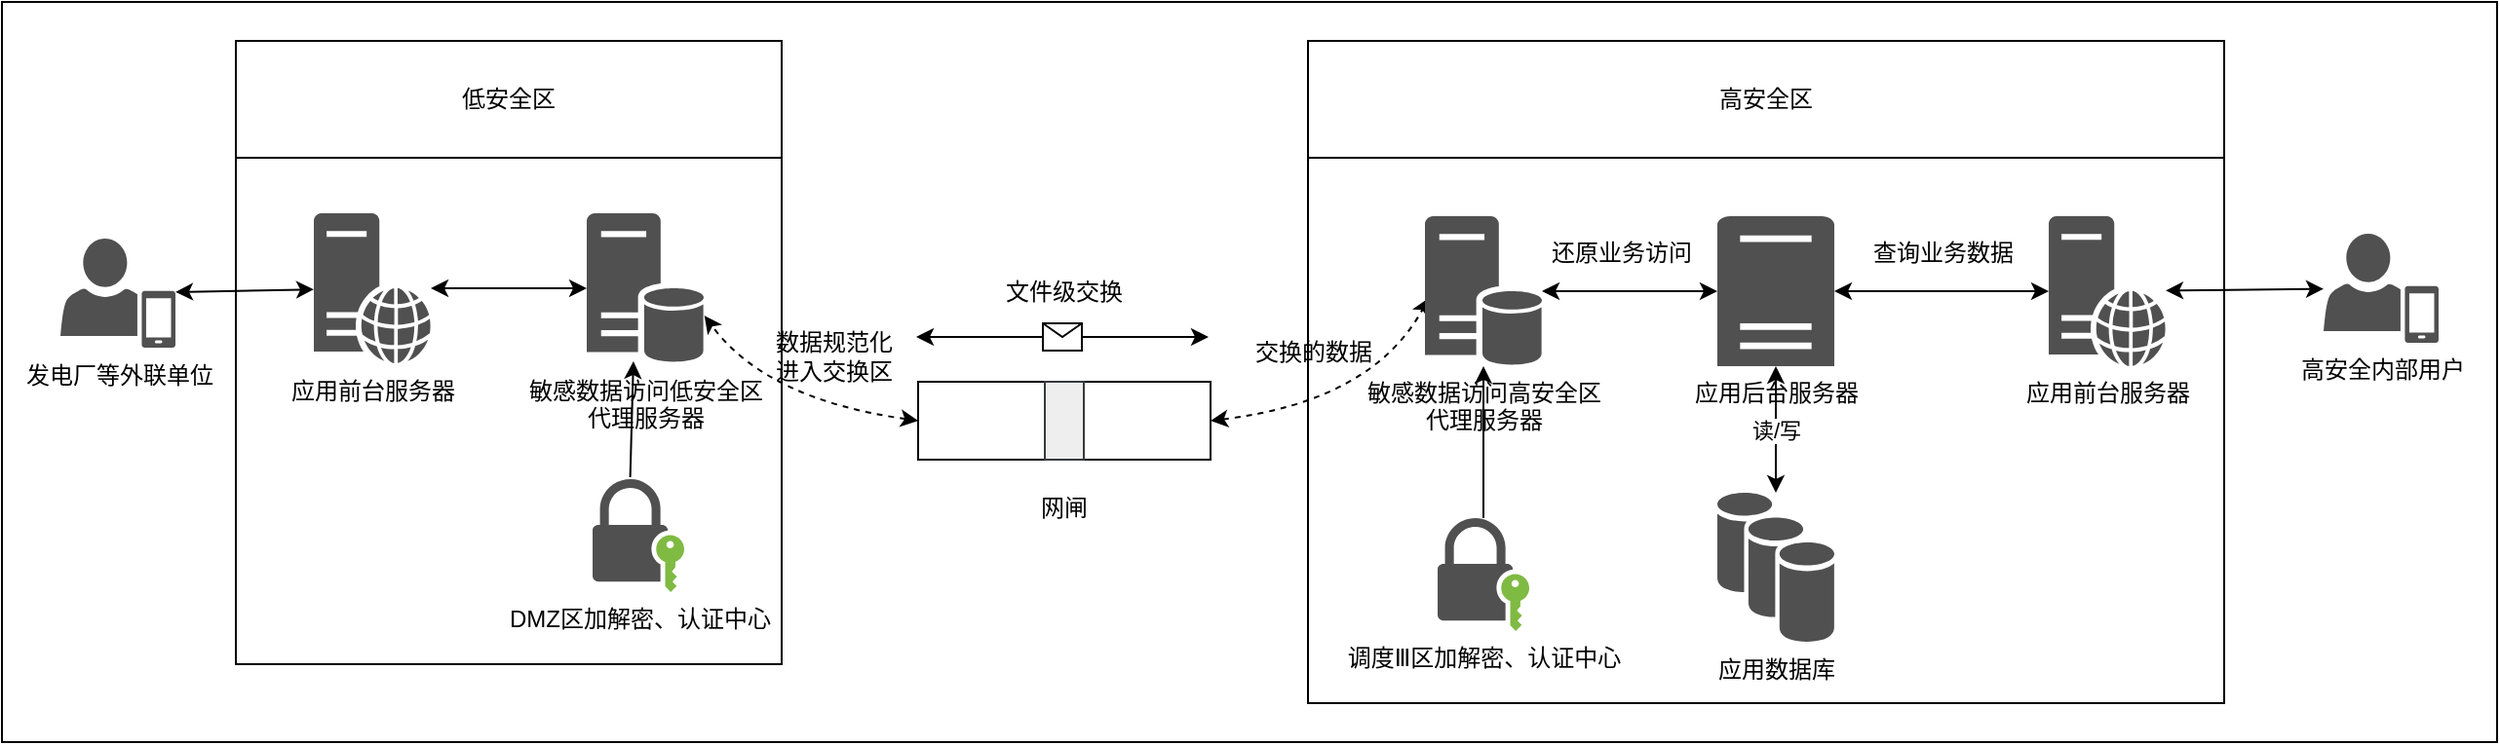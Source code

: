 <mxfile version="20.8.16" type="device"><diagram name="第 1 页" id="MPzCD9IFIXy8a9cHfCbh"><mxGraphModel dx="1206" dy="809" grid="1" gridSize="10" guides="1" tooltips="1" connect="1" arrows="1" fold="1" page="1" pageScale="1" pageWidth="827" pageHeight="1169" math="0" shadow="0"><root><mxCell id="0"/><mxCell id="1" parent="0"/><mxCell id="t3YOz9PZjnzPXdWLluY0-1" value="" style="rounded=0;whiteSpace=wrap;html=1;" parent="1" vertex="1"><mxGeometry x="20" y="350" width="1280" height="380" as="geometry"/></mxCell><mxCell id="t3YOz9PZjnzPXdWLluY0-3" value="" style="rounded=0;whiteSpace=wrap;html=1;" parent="1" vertex="1"><mxGeometry x="140" y="370" width="280" height="320" as="geometry"/></mxCell><mxCell id="t3YOz9PZjnzPXdWLluY0-4" value="低安全区" style="rounded=0;whiteSpace=wrap;html=1;" parent="1" vertex="1"><mxGeometry x="140" y="370" width="280" height="60" as="geometry"/></mxCell><mxCell id="t3YOz9PZjnzPXdWLluY0-5" value="" style="rounded=0;whiteSpace=wrap;html=1;" parent="1" vertex="1"><mxGeometry x="690" y="370" width="470" height="340" as="geometry"/></mxCell><mxCell id="t3YOz9PZjnzPXdWLluY0-6" value="高安全区" style="rounded=0;whiteSpace=wrap;html=1;" parent="1" vertex="1"><mxGeometry x="690" y="370" width="470" height="60" as="geometry"/></mxCell><mxCell id="t3YOz9PZjnzPXdWLluY0-7" value="敏感数据访问低安全区&lt;br&gt;代理服务器" style="sketch=0;shadow=0;dashed=0;html=1;strokeColor=none;fillColor=#505050;labelPosition=center;verticalLabelPosition=bottom;verticalAlign=top;outlineConnect=0;align=center;shape=mxgraph.office.databases.database_server;" parent="1" vertex="1"><mxGeometry x="320" y="458.5" width="60" height="77" as="geometry"/></mxCell><mxCell id="t3YOz9PZjnzPXdWLluY0-30" style="edgeStyle=none;orthogonalLoop=1;jettySize=auto;html=1;exitX=0;exitY=0.5;exitDx=0;exitDy=0;startArrow=classic;startFill=1;curved=1;dashed=1;" parent="1" source="t3YOz9PZjnzPXdWLluY0-8" edge="1"><mxGeometry relative="1" as="geometry"><mxPoint x="492" y="549" as="sourcePoint"/><mxPoint x="380.344" y="511" as="targetPoint"/><Array as="points"><mxPoint x="412" y="554"/></Array></mxGeometry></mxCell><mxCell id="t3YOz9PZjnzPXdWLluY0-32" style="edgeStyle=none;curved=1;orthogonalLoop=1;jettySize=auto;html=1;exitX=1;exitY=0.5;exitDx=0;exitDy=0;dashed=1;startArrow=classic;startFill=1;" parent="1" source="t3YOz9PZjnzPXdWLluY0-8" edge="1"><mxGeometry relative="1" as="geometry"><mxPoint x="633" y="525" as="sourcePoint"/><mxPoint x="751.962" y="502" as="targetPoint"/><Array as="points"><mxPoint x="723" y="555"/></Array></mxGeometry></mxCell><mxCell id="t3YOz9PZjnzPXdWLluY0-8" value="" style="rounded=0;whiteSpace=wrap;html=1;" parent="1" vertex="1"><mxGeometry x="490" y="545" width="150" height="40" as="geometry"/></mxCell><mxCell id="t3YOz9PZjnzPXdWLluY0-9" value="" style="rounded=0;whiteSpace=wrap;html=1;fillColor=#eeeeee;strokeColor=#36393d;" parent="1" vertex="1"><mxGeometry x="555" y="545" width="20" height="40" as="geometry"/></mxCell><mxCell id="t3YOz9PZjnzPXdWLluY0-10" value="网闸" style="text;html=1;strokeColor=none;fillColor=none;align=center;verticalAlign=middle;whiteSpace=wrap;rounded=0;" parent="1" vertex="1"><mxGeometry x="535" y="595" width="60" height="30" as="geometry"/></mxCell><mxCell id="t3YOz9PZjnzPXdWLluY0-17" value="" style="endArrow=classic;html=1;rounded=0;startArrow=classic;startFill=1;" parent="1" edge="1"><mxGeometry relative="1" as="geometry"><mxPoint x="489" y="522" as="sourcePoint"/><mxPoint x="639" y="522" as="targetPoint"/></mxGeometry></mxCell><mxCell id="t3YOz9PZjnzPXdWLluY0-18" value="" style="shape=message;html=1;outlineConnect=0;" parent="t3YOz9PZjnzPXdWLluY0-17" vertex="1"><mxGeometry width="20" height="14" relative="1" as="geometry"><mxPoint x="-10" y="-7" as="offset"/></mxGeometry></mxCell><mxCell id="t3YOz9PZjnzPXdWLluY0-20" value="文件级交换" style="text;html=1;strokeColor=none;fillColor=none;align=center;verticalAlign=middle;whiteSpace=wrap;rounded=0;" parent="1" vertex="1"><mxGeometry x="520" y="484" width="90" height="30" as="geometry"/></mxCell><mxCell id="t3YOz9PZjnzPXdWLluY0-21" value="敏感数据访问高安全区&lt;br&gt;代理服务器" style="sketch=0;shadow=0;dashed=0;html=1;strokeColor=none;fillColor=#505050;labelPosition=center;verticalLabelPosition=bottom;verticalAlign=top;outlineConnect=0;align=center;shape=mxgraph.office.databases.database_server;" parent="1" vertex="1"><mxGeometry x="750" y="460" width="60" height="77" as="geometry"/></mxCell><mxCell id="t3YOz9PZjnzPXdWLluY0-24" value="应用后台服务器" style="sketch=0;pointerEvents=1;shadow=0;dashed=0;html=1;strokeColor=none;fillColor=#505050;labelPosition=center;verticalLabelPosition=bottom;verticalAlign=top;outlineConnect=0;align=center;shape=mxgraph.office.servers.server_generic;" parent="1" vertex="1"><mxGeometry x="900" y="460" width="60" height="77" as="geometry"/></mxCell><mxCell id="t3YOz9PZjnzPXdWLluY0-25" value="应用前台服务器" style="sketch=0;pointerEvents=1;shadow=0;dashed=0;html=1;strokeColor=none;fillColor=#505050;labelPosition=center;verticalLabelPosition=bottom;verticalAlign=top;outlineConnect=0;align=center;shape=mxgraph.office.servers.web_server;" parent="1" vertex="1"><mxGeometry x="180" y="458.5" width="60" height="77" as="geometry"/></mxCell><mxCell id="t3YOz9PZjnzPXdWLluY0-26" value="应用数据库" style="sketch=0;shadow=0;dashed=0;html=1;strokeColor=none;fillColor=#505050;labelPosition=center;verticalLabelPosition=bottom;verticalAlign=top;outlineConnect=0;align=center;shape=mxgraph.office.databases.database_availability_group;" parent="1" vertex="1"><mxGeometry x="900" y="602" width="60" height="77" as="geometry"/></mxCell><mxCell id="t3YOz9PZjnzPXdWLluY0-31" value="数据规范化进入交换区" style="text;html=1;strokeColor=none;fillColor=none;align=center;verticalAlign=middle;whiteSpace=wrap;rounded=0;" parent="1" vertex="1"><mxGeometry x="414" y="517" width="66" height="30" as="geometry"/></mxCell><mxCell id="t3YOz9PZjnzPXdWLluY0-33" value="交换的数据" style="text;html=1;strokeColor=none;fillColor=none;align=center;verticalAlign=middle;whiteSpace=wrap;rounded=0;" parent="1" vertex="1"><mxGeometry x="660" y="515" width="66" height="30" as="geometry"/></mxCell><mxCell id="t3YOz9PZjnzPXdWLluY0-34" value="" style="endArrow=classic;html=1;curved=1;startArrow=classic;startFill=1;" parent="1" source="t3YOz9PZjnzPXdWLluY0-21" target="t3YOz9PZjnzPXdWLluY0-24" edge="1"><mxGeometry width="50" height="50" relative="1" as="geometry"><mxPoint x="850" y="530" as="sourcePoint"/><mxPoint x="900" y="480" as="targetPoint"/></mxGeometry></mxCell><mxCell id="t3YOz9PZjnzPXdWLluY0-35" value="还原业务访问" style="text;html=1;strokeColor=none;fillColor=none;align=center;verticalAlign=middle;whiteSpace=wrap;rounded=0;" parent="1" vertex="1"><mxGeometry x="811" y="464" width="80" height="30" as="geometry"/></mxCell><mxCell id="t3YOz9PZjnzPXdWLluY0-36" value="读/写" style="endArrow=classic;html=1;curved=1;startArrow=classic;startFill=1;" parent="1" source="t3YOz9PZjnzPXdWLluY0-24" target="t3YOz9PZjnzPXdWLluY0-26" edge="1"><mxGeometry width="50" height="50" relative="1" as="geometry"><mxPoint x="980" y="530" as="sourcePoint"/><mxPoint x="1030" y="480" as="targetPoint"/></mxGeometry></mxCell><mxCell id="t3YOz9PZjnzPXdWLluY0-37" value="查询业务数据" style="text;html=1;strokeColor=none;fillColor=none;align=center;verticalAlign=middle;whiteSpace=wrap;rounded=0;" parent="1" vertex="1"><mxGeometry x="966" y="463.5" width="100" height="30" as="geometry"/></mxCell><mxCell id="t3YOz9PZjnzPXdWLluY0-38" value="发电厂等外联单位" style="sketch=0;pointerEvents=1;shadow=0;dashed=0;html=1;strokeColor=none;fillColor=#505050;labelPosition=center;verticalLabelPosition=bottom;verticalAlign=top;outlineConnect=0;align=center;shape=mxgraph.office.users.mobile_user;" parent="1" vertex="1"><mxGeometry x="50" y="471.5" width="59" height="56" as="geometry"/></mxCell><mxCell id="t3YOz9PZjnzPXdWLluY0-39" value="DMZ区加解密、认证中心&lt;br&gt;" style="sketch=0;pointerEvents=1;shadow=0;dashed=0;html=1;strokeColor=none;fillColor=#505050;labelPosition=center;verticalLabelPosition=bottom;verticalAlign=top;outlineConnect=0;align=center;shape=mxgraph.office.security.lock_with_key_security_green;" parent="1" vertex="1"><mxGeometry x="323" y="595" width="47" height="58" as="geometry"/></mxCell><mxCell id="t3YOz9PZjnzPXdWLluY0-40" value="调度Ⅲ区加解密、认证中心" style="sketch=0;pointerEvents=1;shadow=0;dashed=0;html=1;strokeColor=none;fillColor=#505050;labelPosition=center;verticalLabelPosition=bottom;verticalAlign=top;outlineConnect=0;align=center;shape=mxgraph.office.security.lock_with_key_security_green;" parent="1" vertex="1"><mxGeometry x="756.5" y="615" width="47" height="58" as="geometry"/></mxCell><mxCell id="t3YOz9PZjnzPXdWLluY0-41" value="" style="endArrow=classic;html=1;rounded=1;" parent="1" edge="1"><mxGeometry width="50" height="50" relative="1" as="geometry"><mxPoint x="342.299" y="594" as="sourcePoint"/><mxPoint x="343.939" y="534.5" as="targetPoint"/></mxGeometry></mxCell><mxCell id="t3YOz9PZjnzPXdWLluY0-44" value="" style="endArrow=classic;html=1;rounded=1;" parent="1" source="t3YOz9PZjnzPXdWLluY0-40" target="t3YOz9PZjnzPXdWLluY0-21" edge="1"><mxGeometry width="50" height="50" relative="1" as="geometry"><mxPoint x="780" y="630" as="sourcePoint"/><mxPoint x="830" y="580" as="targetPoint"/></mxGeometry></mxCell><mxCell id="t3YOz9PZjnzPXdWLluY0-45" value="应用前台服务器" style="sketch=0;pointerEvents=1;shadow=0;dashed=0;html=1;strokeColor=none;fillColor=#505050;labelPosition=center;verticalLabelPosition=bottom;verticalAlign=top;outlineConnect=0;align=center;shape=mxgraph.office.servers.web_server;" parent="1" vertex="1"><mxGeometry x="1070" y="460" width="60" height="77" as="geometry"/></mxCell><mxCell id="t3YOz9PZjnzPXdWLluY0-46" value="高安全内部用户" style="sketch=0;pointerEvents=1;shadow=0;dashed=0;html=1;strokeColor=none;fillColor=#505050;labelPosition=center;verticalLabelPosition=bottom;verticalAlign=top;outlineConnect=0;align=center;shape=mxgraph.office.users.mobile_user;" parent="1" vertex="1"><mxGeometry x="1211" y="469" width="59" height="56" as="geometry"/></mxCell><mxCell id="t3YOz9PZjnzPXdWLluY0-47" value="" style="endArrow=classic;html=1;rounded=1;startArrow=classic;startFill=1;" parent="1" source="t3YOz9PZjnzPXdWLluY0-46" target="t3YOz9PZjnzPXdWLluY0-45" edge="1"><mxGeometry width="50" height="50" relative="1" as="geometry"><mxPoint x="1150" y="660" as="sourcePoint"/><mxPoint x="1200" y="610" as="targetPoint"/></mxGeometry></mxCell><mxCell id="t3YOz9PZjnzPXdWLluY0-48" value="" style="endArrow=classic;html=1;rounded=1;startArrow=classic;startFill=1;" parent="1" source="t3YOz9PZjnzPXdWLluY0-45" target="t3YOz9PZjnzPXdWLluY0-24" edge="1"><mxGeometry width="50" height="50" relative="1" as="geometry"><mxPoint x="920" y="610" as="sourcePoint"/><mxPoint x="970" y="560" as="targetPoint"/></mxGeometry></mxCell><mxCell id="t3YOz9PZjnzPXdWLluY0-50" value="" style="endArrow=classic;html=1;rounded=1;startArrow=classic;startFill=1;" parent="1" source="t3YOz9PZjnzPXdWLluY0-38" target="t3YOz9PZjnzPXdWLluY0-25" edge="1"><mxGeometry width="50" height="50" relative="1" as="geometry"><mxPoint x="90" y="520" as="sourcePoint"/><mxPoint x="140" y="470" as="targetPoint"/></mxGeometry></mxCell><mxCell id="t3YOz9PZjnzPXdWLluY0-52" value="" style="endArrow=classic;startArrow=classic;html=1;rounded=1;" parent="1" source="t3YOz9PZjnzPXdWLluY0-25" target="t3YOz9PZjnzPXdWLluY0-7" edge="1"><mxGeometry width="50" height="50" relative="1" as="geometry"><mxPoint x="220" y="510" as="sourcePoint"/><mxPoint x="270" y="460" as="targetPoint"/></mxGeometry></mxCell></root></mxGraphModel></diagram></mxfile>
